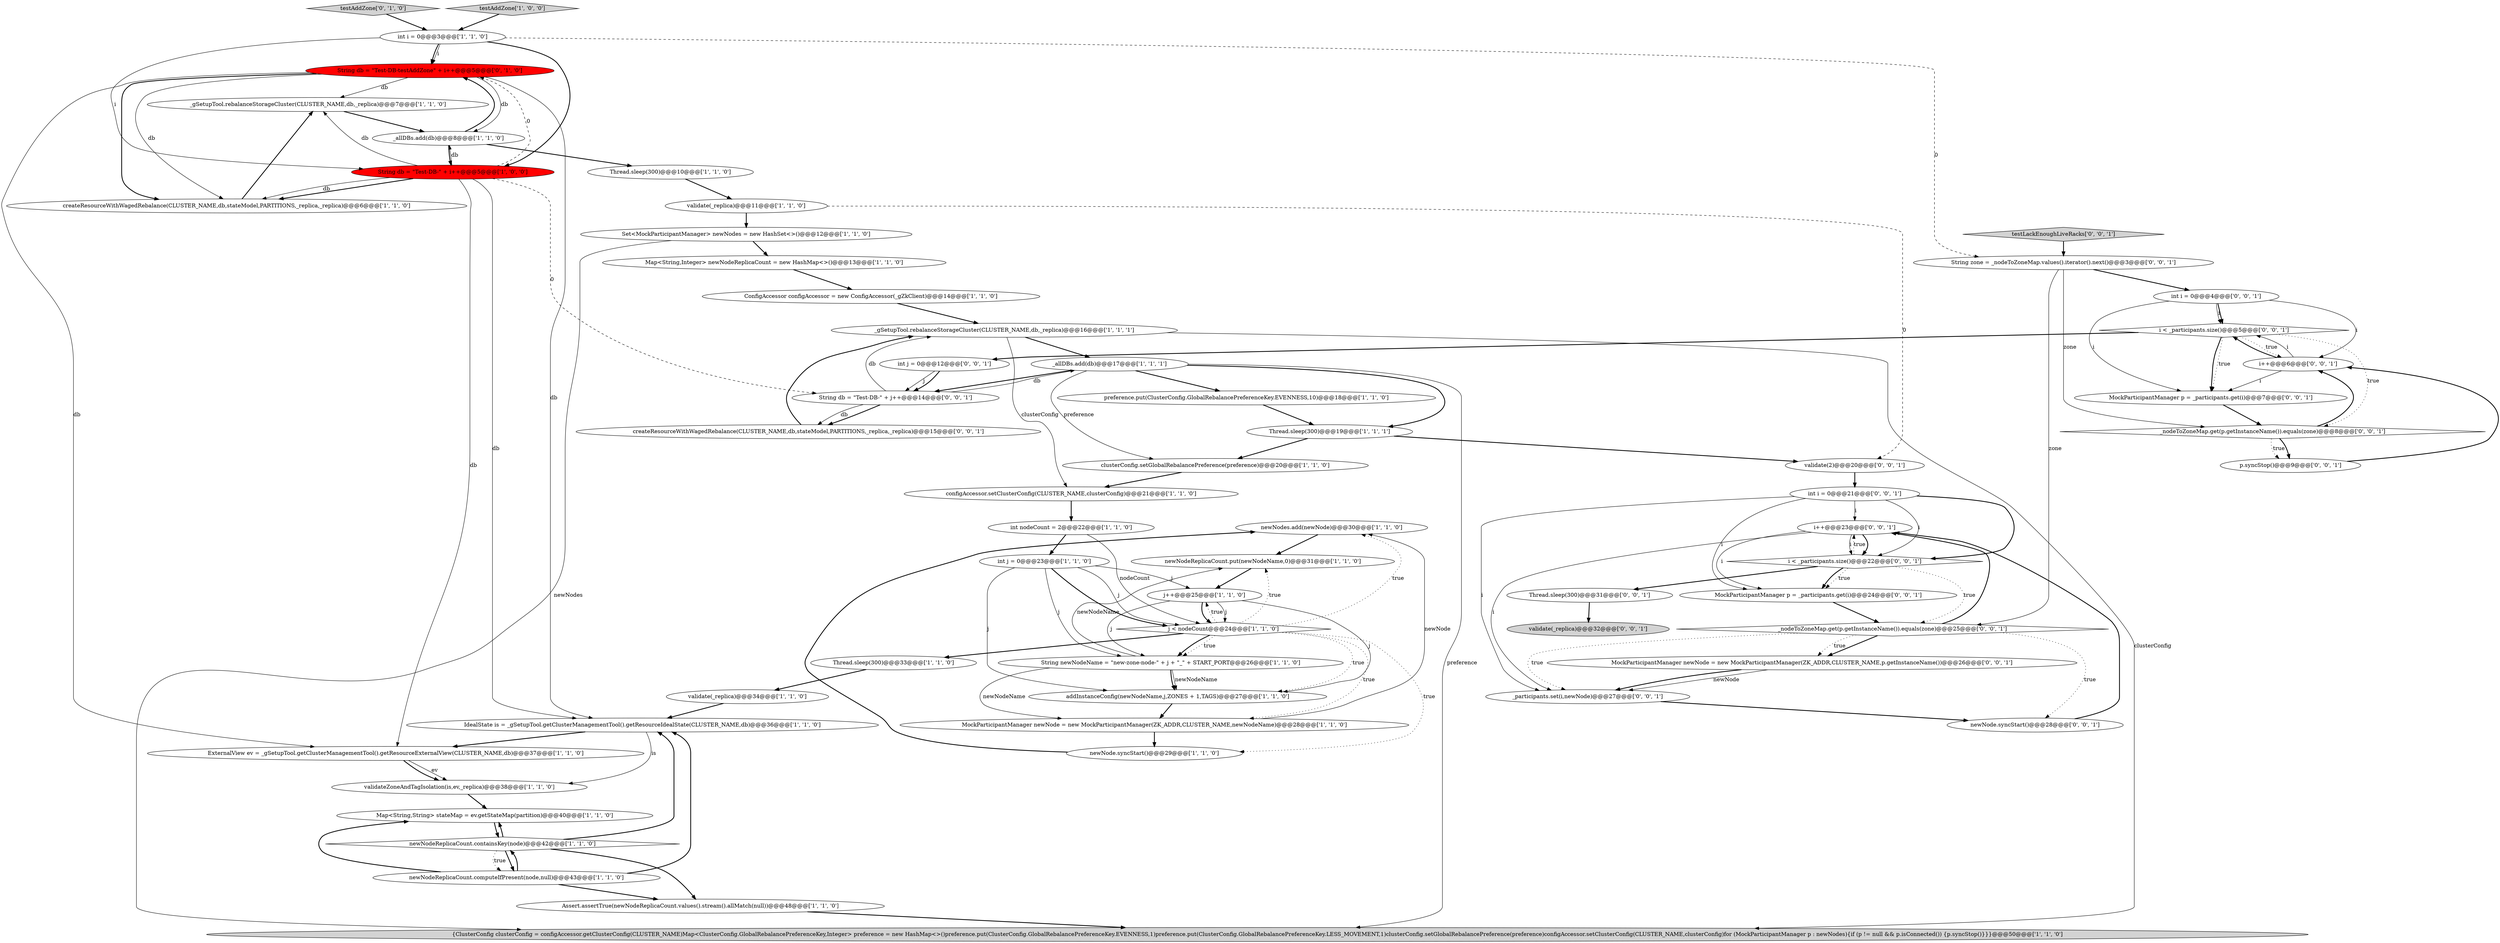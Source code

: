 digraph {
8 [style = filled, label = "newNodes.add(newNode)@@@30@@@['1', '1', '0']", fillcolor = white, shape = ellipse image = "AAA0AAABBB1BBB"];
36 [style = filled, label = "newNode.syncStart()@@@29@@@['1', '1', '0']", fillcolor = white, shape = ellipse image = "AAA0AAABBB1BBB"];
30 [style = filled, label = "j < nodeCount@@@24@@@['1', '1', '0']", fillcolor = white, shape = diamond image = "AAA0AAABBB1BBB"];
37 [style = filled, label = "String db = \"Test-DB-testAddZone\" + i++@@@5@@@['0', '1', '0']", fillcolor = red, shape = ellipse image = "AAA1AAABBB2BBB"];
1 [style = filled, label = "configAccessor.setClusterConfig(CLUSTER_NAME,clusterConfig)@@@21@@@['1', '1', '0']", fillcolor = white, shape = ellipse image = "AAA0AAABBB1BBB"];
25 [style = filled, label = "_allDBs.add(db)@@@17@@@['1', '1', '1']", fillcolor = white, shape = ellipse image = "AAA0AAABBB1BBB"];
24 [style = filled, label = "int i = 0@@@3@@@['1', '1', '0']", fillcolor = white, shape = ellipse image = "AAA0AAABBB1BBB"];
6 [style = filled, label = "validateZoneAndTagIsolation(is,ev,_replica)@@@38@@@['1', '1', '0']", fillcolor = white, shape = ellipse image = "AAA0AAABBB1BBB"];
34 [style = filled, label = "Map<String,Integer> newNodeReplicaCount = new HashMap<>()@@@13@@@['1', '1', '0']", fillcolor = white, shape = ellipse image = "AAA0AAABBB1BBB"];
32 [style = filled, label = "_gSetupTool.rebalanceStorageCluster(CLUSTER_NAME,db,_replica)@@@7@@@['1', '1', '0']", fillcolor = white, shape = ellipse image = "AAA0AAABBB1BBB"];
40 [style = filled, label = "i++@@@23@@@['0', '0', '1']", fillcolor = white, shape = ellipse image = "AAA0AAABBB3BBB"];
22 [style = filled, label = "Thread.sleep(300)@@@10@@@['1', '1', '0']", fillcolor = white, shape = ellipse image = "AAA0AAABBB1BBB"];
7 [style = filled, label = "Assert.assertTrue(newNodeReplicaCount.values().stream().allMatch(null))@@@48@@@['1', '1', '0']", fillcolor = white, shape = ellipse image = "AAA0AAABBB1BBB"];
2 [style = filled, label = "int nodeCount = 2@@@22@@@['1', '1', '0']", fillcolor = white, shape = ellipse image = "AAA0AAABBB1BBB"];
19 [style = filled, label = "IdealState is = _gSetupTool.getClusterManagementTool().getResourceIdealState(CLUSTER_NAME,db)@@@36@@@['1', '1', '0']", fillcolor = white, shape = ellipse image = "AAA0AAABBB1BBB"];
38 [style = filled, label = "testAddZone['0', '1', '0']", fillcolor = lightgray, shape = diamond image = "AAA0AAABBB2BBB"];
48 [style = filled, label = "i < _participants.size()@@@5@@@['0', '0', '1']", fillcolor = white, shape = diamond image = "AAA0AAABBB3BBB"];
45 [style = filled, label = "testLackEnoughLiveRacks['0', '0', '1']", fillcolor = lightgray, shape = diamond image = "AAA0AAABBB3BBB"];
29 [style = filled, label = "MockParticipantManager newNode = new MockParticipantManager(ZK_ADDR,CLUSTER_NAME,newNodeName)@@@28@@@['1', '1', '0']", fillcolor = white, shape = ellipse image = "AAA0AAABBB1BBB"];
49 [style = filled, label = "String db = \"Test-DB-\" + j++@@@14@@@['0', '0', '1']", fillcolor = white, shape = ellipse image = "AAA0AAABBB3BBB"];
60 [style = filled, label = "int i = 0@@@4@@@['0', '0', '1']", fillcolor = white, shape = ellipse image = "AAA0AAABBB3BBB"];
11 [style = filled, label = "{ClusterConfig clusterConfig = configAccessor.getClusterConfig(CLUSTER_NAME)Map<ClusterConfig.GlobalRebalancePreferenceKey,Integer> preference = new HashMap<>()preference.put(ClusterConfig.GlobalRebalancePreferenceKey.EVENNESS,1)preference.put(ClusterConfig.GlobalRebalancePreferenceKey.LESS_MOVEMENT,1)clusterConfig.setGlobalRebalancePreference(preference)configAccessor.setClusterConfig(CLUSTER_NAME,clusterConfig)for (MockParticipantManager p : newNodes){if (p != null && p.isConnected()) {p.syncStop()}}}@@@50@@@['1', '1', '0']", fillcolor = lightgray, shape = ellipse image = "AAA0AAABBB1BBB"];
52 [style = filled, label = "int j = 0@@@12@@@['0', '0', '1']", fillcolor = white, shape = ellipse image = "AAA0AAABBB3BBB"];
54 [style = filled, label = "Thread.sleep(300)@@@31@@@['0', '0', '1']", fillcolor = white, shape = ellipse image = "AAA0AAABBB3BBB"];
51 [style = filled, label = "i++@@@6@@@['0', '0', '1']", fillcolor = white, shape = ellipse image = "AAA0AAABBB3BBB"];
5 [style = filled, label = "_gSetupTool.rebalanceStorageCluster(CLUSTER_NAME,db,_replica)@@@16@@@['1', '1', '1']", fillcolor = white, shape = ellipse image = "AAA0AAABBB1BBB"];
26 [style = filled, label = "validate(_replica)@@@11@@@['1', '1', '0']", fillcolor = white, shape = ellipse image = "AAA0AAABBB1BBB"];
35 [style = filled, label = "ConfigAccessor configAccessor = new ConfigAccessor(_gZkClient)@@@14@@@['1', '1', '0']", fillcolor = white, shape = ellipse image = "AAA0AAABBB1BBB"];
16 [style = filled, label = "_allDBs.add(db)@@@8@@@['1', '1', '0']", fillcolor = white, shape = ellipse image = "AAA0AAABBB1BBB"];
42 [style = filled, label = "p.syncStop()@@@9@@@['0', '0', '1']", fillcolor = white, shape = ellipse image = "AAA0AAABBB3BBB"];
55 [style = filled, label = "MockParticipantManager p = _participants.get(i)@@@24@@@['0', '0', '1']", fillcolor = white, shape = ellipse image = "AAA0AAABBB3BBB"];
0 [style = filled, label = "Thread.sleep(300)@@@33@@@['1', '1', '0']", fillcolor = white, shape = ellipse image = "AAA0AAABBB1BBB"];
9 [style = filled, label = "addInstanceConfig(newNodeName,j,ZONES + 1,TAGS)@@@27@@@['1', '1', '0']", fillcolor = white, shape = ellipse image = "AAA0AAABBB1BBB"];
17 [style = filled, label = "String newNodeName = \"new-zone-node-\" + j + \"_\" + START_PORT@@@26@@@['1', '1', '0']", fillcolor = white, shape = ellipse image = "AAA0AAABBB1BBB"];
47 [style = filled, label = "String zone = _nodeToZoneMap.values().iterator().next()@@@3@@@['0', '0', '1']", fillcolor = white, shape = ellipse image = "AAA0AAABBB3BBB"];
15 [style = filled, label = "testAddZone['1', '0', '0']", fillcolor = lightgray, shape = diamond image = "AAA0AAABBB1BBB"];
31 [style = filled, label = "newNodeReplicaCount.containsKey(node)@@@42@@@['1', '1', '0']", fillcolor = white, shape = diamond image = "AAA0AAABBB1BBB"];
44 [style = filled, label = "MockParticipantManager p = _participants.get(i)@@@7@@@['0', '0', '1']", fillcolor = white, shape = ellipse image = "AAA0AAABBB3BBB"];
41 [style = filled, label = "validate(_replica)@@@32@@@['0', '0', '1']", fillcolor = lightgray, shape = ellipse image = "AAA0AAABBB3BBB"];
12 [style = filled, label = "createResourceWithWagedRebalance(CLUSTER_NAME,db,stateModel,PARTITIONS,_replica,_replica)@@@6@@@['1', '1', '0']", fillcolor = white, shape = ellipse image = "AAA0AAABBB1BBB"];
50 [style = filled, label = "MockParticipantManager newNode = new MockParticipantManager(ZK_ADDR,CLUSTER_NAME,p.getInstanceName())@@@26@@@['0', '0', '1']", fillcolor = white, shape = ellipse image = "AAA0AAABBB3BBB"];
13 [style = filled, label = "ExternalView ev = _gSetupTool.getClusterManagementTool().getResourceExternalView(CLUSTER_NAME,db)@@@37@@@['1', '1', '0']", fillcolor = white, shape = ellipse image = "AAA0AAABBB1BBB"];
14 [style = filled, label = "j++@@@25@@@['1', '1', '0']", fillcolor = white, shape = ellipse image = "AAA0AAABBB1BBB"];
43 [style = filled, label = "int i = 0@@@21@@@['0', '0', '1']", fillcolor = white, shape = ellipse image = "AAA0AAABBB3BBB"];
46 [style = filled, label = "createResourceWithWagedRebalance(CLUSTER_NAME,db,stateModel,PARTITIONS,_replica,_replica)@@@15@@@['0', '0', '1']", fillcolor = white, shape = ellipse image = "AAA0AAABBB3BBB"];
57 [style = filled, label = "newNode.syncStart()@@@28@@@['0', '0', '1']", fillcolor = white, shape = ellipse image = "AAA0AAABBB3BBB"];
20 [style = filled, label = "validate(_replica)@@@34@@@['1', '1', '0']", fillcolor = white, shape = ellipse image = "AAA0AAABBB1BBB"];
18 [style = filled, label = "Set<MockParticipantManager> newNodes = new HashSet<>()@@@12@@@['1', '1', '0']", fillcolor = white, shape = ellipse image = "AAA0AAABBB1BBB"];
4 [style = filled, label = "newNodeReplicaCount.put(newNodeName,0)@@@31@@@['1', '1', '0']", fillcolor = white, shape = ellipse image = "AAA0AAABBB1BBB"];
27 [style = filled, label = "int j = 0@@@23@@@['1', '1', '0']", fillcolor = white, shape = ellipse image = "AAA0AAABBB1BBB"];
28 [style = filled, label = "clusterConfig.setGlobalRebalancePreference(preference)@@@20@@@['1', '1', '0']", fillcolor = white, shape = ellipse image = "AAA0AAABBB1BBB"];
10 [style = filled, label = "newNodeReplicaCount.computeIfPresent(node,null)@@@43@@@['1', '1', '0']", fillcolor = white, shape = ellipse image = "AAA0AAABBB1BBB"];
39 [style = filled, label = "_nodeToZoneMap.get(p.getInstanceName()).equals(zone)@@@8@@@['0', '0', '1']", fillcolor = white, shape = diamond image = "AAA0AAABBB3BBB"];
3 [style = filled, label = "Map<String,String> stateMap = ev.getStateMap(partition)@@@40@@@['1', '1', '0']", fillcolor = white, shape = ellipse image = "AAA0AAABBB1BBB"];
58 [style = filled, label = "validate(2)@@@20@@@['0', '0', '1']", fillcolor = white, shape = ellipse image = "AAA0AAABBB3BBB"];
53 [style = filled, label = "i < _participants.size()@@@22@@@['0', '0', '1']", fillcolor = white, shape = diamond image = "AAA0AAABBB3BBB"];
59 [style = filled, label = "_nodeToZoneMap.get(p.getInstanceName()).equals(zone)@@@25@@@['0', '0', '1']", fillcolor = white, shape = diamond image = "AAA0AAABBB3BBB"];
33 [style = filled, label = "preference.put(ClusterConfig.GlobalRebalancePreferenceKey.EVENNESS,10)@@@18@@@['1', '1', '0']", fillcolor = white, shape = ellipse image = "AAA0AAABBB1BBB"];
23 [style = filled, label = "Thread.sleep(300)@@@19@@@['1', '1', '1']", fillcolor = white, shape = ellipse image = "AAA0AAABBB1BBB"];
56 [style = filled, label = "_participants.set(i,newNode)@@@27@@@['0', '0', '1']", fillcolor = white, shape = ellipse image = "AAA0AAABBB3BBB"];
21 [style = filled, label = "String db = \"Test-DB-\" + i++@@@5@@@['1', '0', '0']", fillcolor = red, shape = ellipse image = "AAA1AAABBB1BBB"];
25->49 [style = bold, label=""];
6->3 [style = bold, label=""];
49->46 [style = solid, label="db"];
17->29 [style = solid, label="newNodeName"];
50->56 [style = solid, label="newNode"];
16->37 [style = bold, label=""];
25->33 [style = bold, label=""];
21->32 [style = solid, label="db"];
46->5 [style = bold, label=""];
5->1 [style = solid, label="clusterConfig"];
51->48 [style = solid, label="i"];
10->19 [style = bold, label=""];
17->9 [style = bold, label=""];
48->44 [style = dotted, label="true"];
51->44 [style = solid, label="i"];
50->56 [style = bold, label=""];
53->59 [style = dotted, label="true"];
21->37 [style = dashed, label="0"];
21->16 [style = solid, label="db"];
37->16 [style = solid, label="db"];
53->54 [style = bold, label=""];
27->17 [style = solid, label="j"];
14->17 [style = solid, label="j"];
39->42 [style = dotted, label="true"];
60->44 [style = solid, label="i"];
53->55 [style = dotted, label="true"];
17->4 [style = solid, label="newNodeName"];
23->28 [style = bold, label=""];
60->48 [style = solid, label="i"];
48->52 [style = bold, label=""];
51->48 [style = bold, label=""];
39->51 [style = bold, label=""];
24->21 [style = bold, label=""];
48->39 [style = dotted, label="true"];
26->58 [style = dashed, label="0"];
43->53 [style = bold, label=""];
5->11 [style = solid, label="clusterConfig"];
24->47 [style = dashed, label="0"];
8->4 [style = bold, label=""];
47->60 [style = bold, label=""];
27->30 [style = solid, label="j"];
25->11 [style = solid, label="preference"];
9->29 [style = bold, label=""];
13->6 [style = solid, label="ev"];
24->21 [style = solid, label="i"];
29->36 [style = bold, label=""];
7->11 [style = bold, label=""];
14->30 [style = bold, label=""];
10->31 [style = bold, label=""];
57->40 [style = bold, label=""];
55->59 [style = bold, label=""];
27->30 [style = bold, label=""];
52->49 [style = solid, label="j"];
48->44 [style = bold, label=""];
40->56 [style = solid, label="i"];
56->57 [style = bold, label=""];
54->41 [style = bold, label=""];
43->53 [style = solid, label="i"];
31->10 [style = dotted, label="true"];
10->7 [style = bold, label=""];
5->25 [style = bold, label=""];
60->48 [style = bold, label=""];
27->9 [style = solid, label="j"];
33->23 [style = bold, label=""];
35->5 [style = bold, label=""];
30->29 [style = dotted, label="true"];
19->13 [style = bold, label=""];
49->46 [style = bold, label=""];
2->27 [style = bold, label=""];
30->9 [style = dotted, label="true"];
0->20 [style = bold, label=""];
25->28 [style = solid, label="preference"];
34->35 [style = bold, label=""];
60->51 [style = solid, label="i"];
31->3 [style = bold, label=""];
21->19 [style = solid, label="db"];
20->19 [style = bold, label=""];
39->42 [style = bold, label=""];
22->26 [style = bold, label=""];
23->58 [style = bold, label=""];
59->50 [style = bold, label=""];
4->14 [style = bold, label=""];
40->55 [style = solid, label="i"];
30->17 [style = bold, label=""];
58->43 [style = bold, label=""];
40->53 [style = bold, label=""];
38->24 [style = bold, label=""];
49->25 [style = solid, label="db"];
18->34 [style = bold, label=""];
12->32 [style = bold, label=""];
30->4 [style = dotted, label="true"];
37->13 [style = solid, label="db"];
32->16 [style = bold, label=""];
43->40 [style = solid, label="i"];
31->7 [style = bold, label=""];
42->51 [style = bold, label=""];
30->36 [style = dotted, label="true"];
37->12 [style = bold, label=""];
21->12 [style = bold, label=""];
30->14 [style = dotted, label="true"];
59->50 [style = dotted, label="true"];
14->30 [style = solid, label="j"];
31->10 [style = bold, label=""];
53->40 [style = dotted, label="true"];
49->5 [style = solid, label="db"];
36->8 [style = bold, label=""];
37->12 [style = solid, label="db"];
30->8 [style = dotted, label="true"];
1->2 [style = bold, label=""];
30->0 [style = bold, label=""];
47->59 [style = solid, label="zone"];
30->17 [style = dotted, label="true"];
13->6 [style = bold, label=""];
14->9 [style = solid, label="j"];
31->19 [style = bold, label=""];
21->13 [style = solid, label="db"];
53->55 [style = bold, label=""];
18->11 [style = solid, label="newNodes"];
29->8 [style = solid, label="newNode"];
40->53 [style = solid, label="i"];
52->49 [style = bold, label=""];
3->31 [style = bold, label=""];
25->23 [style = bold, label=""];
59->40 [style = bold, label=""];
10->3 [style = bold, label=""];
48->51 [style = dotted, label="true"];
28->1 [style = bold, label=""];
19->6 [style = solid, label="is"];
2->30 [style = solid, label="nodeCount"];
16->22 [style = bold, label=""];
44->39 [style = bold, label=""];
37->19 [style = solid, label="db"];
17->9 [style = solid, label="newNodeName"];
27->14 [style = solid, label="j"];
37->32 [style = solid, label="db"];
59->56 [style = dotted, label="true"];
24->37 [style = solid, label="i"];
16->21 [style = bold, label=""];
47->39 [style = solid, label="zone"];
15->24 [style = bold, label=""];
24->37 [style = bold, label=""];
45->47 [style = bold, label=""];
59->57 [style = dotted, label="true"];
21->49 [style = dashed, label="0"];
43->56 [style = solid, label="i"];
43->55 [style = solid, label="i"];
21->12 [style = solid, label="db"];
26->18 [style = bold, label=""];
}
